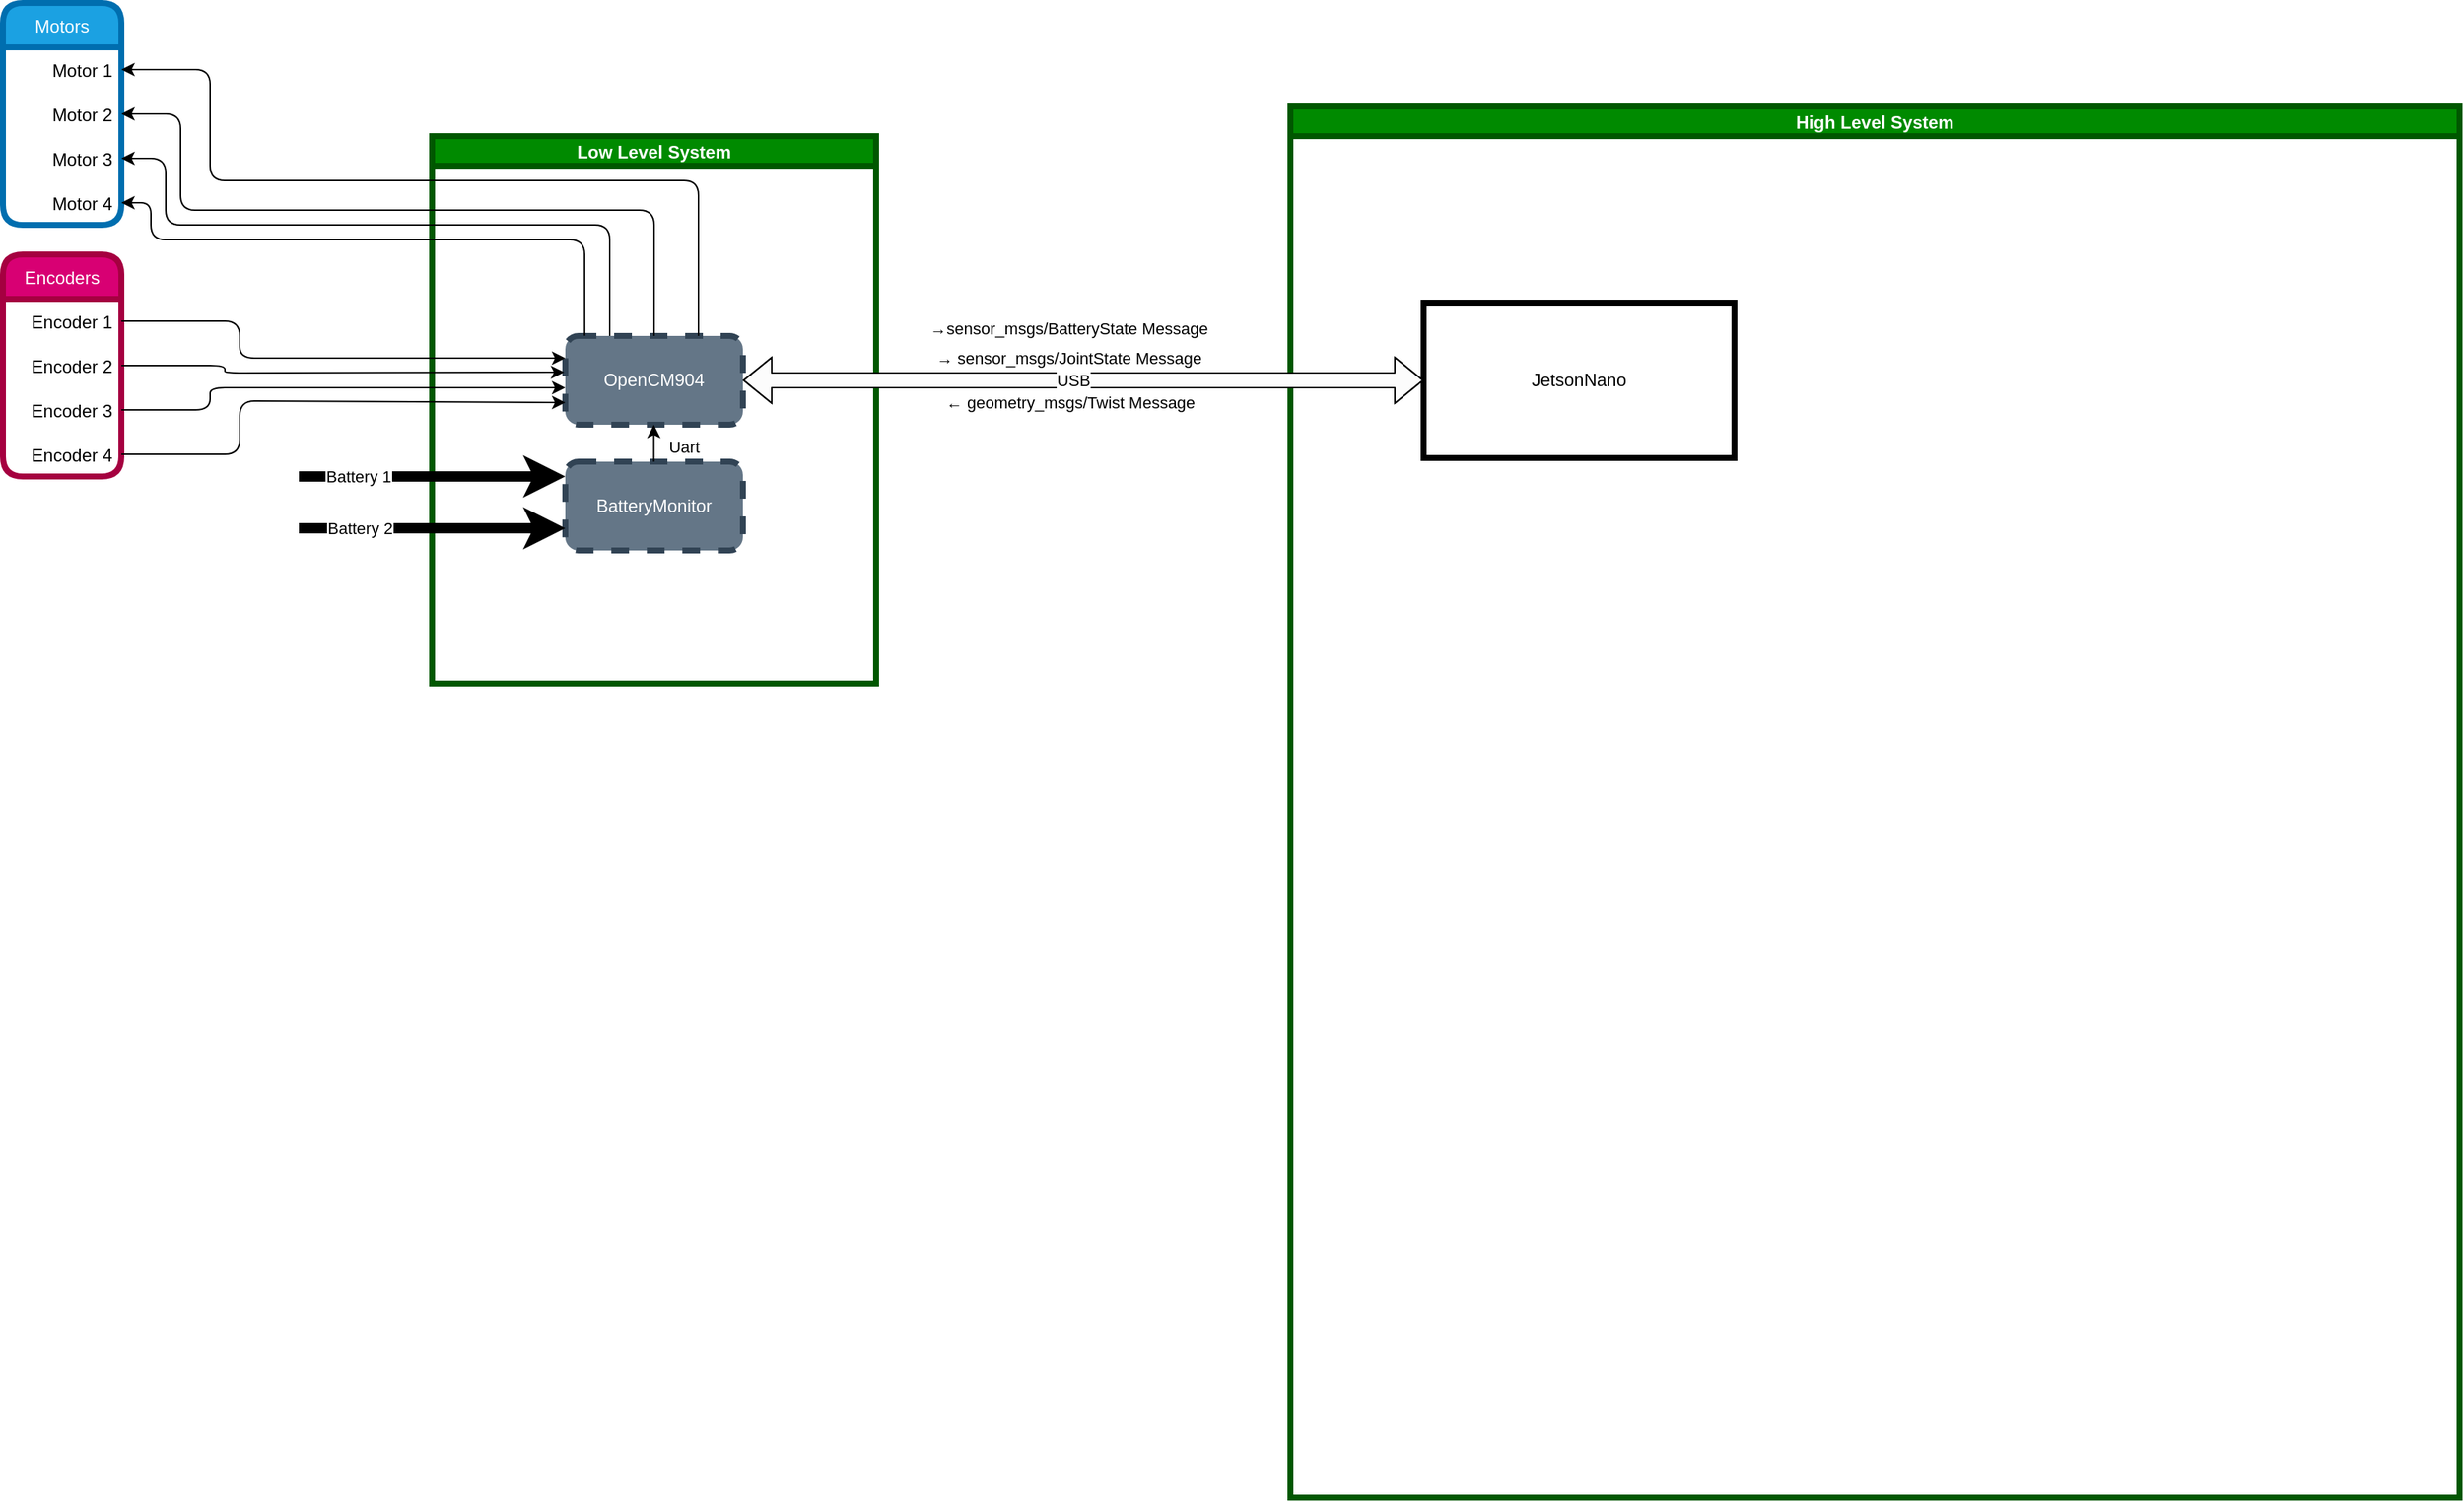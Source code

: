 <mxfile>
    <diagram id="1JWUZLBwZfysvkJWAlHS" name="Page-1">
        <mxGraphModel dx="624" dy="527" grid="1" gridSize="10" guides="1" tooltips="1" connect="1" arrows="1" fold="1" page="1" pageScale="1" pageWidth="850" pageHeight="1100" math="0" shadow="0">
            <root>
                <mxCell id="0"/>
                <mxCell id="1" parent="0"/>
                <mxCell id="7" value="Low Level System" style="swimlane;strokeColor=#005700;strokeWidth=4;fillColor=#008a00;fontStyle=1;startSize=20;fontColor=#ffffff;" parent="1" vertex="1">
                    <mxGeometry x="300" y="110" width="300" height="370" as="geometry"/>
                </mxCell>
                <mxCell id="9" value="OpenCM904" style="rounded=1;whiteSpace=wrap;html=1;dashed=1;strokeColor=#314354;strokeWidth=4;fillColor=#647687;fontColor=#ffffff;" parent="7" vertex="1">
                    <mxGeometry x="90" y="135" width="120" height="60" as="geometry"/>
                </mxCell>
                <mxCell id="10" value="BatteryMonitor" style="rounded=1;whiteSpace=wrap;html=1;dashed=1;strokeColor=#314354;strokeWidth=4;fillColor=#647687;fontColor=#ffffff;" parent="7" vertex="1">
                    <mxGeometry x="90" y="220" width="120" height="60" as="geometry"/>
                </mxCell>
                <mxCell id="13" value="" style="endArrow=classic;html=1;strokeWidth=7;entryX=0;entryY=0.75;entryDx=0;entryDy=0;" parent="7" edge="1">
                    <mxGeometry width="50" height="50" relative="1" as="geometry">
                        <mxPoint x="-90" y="230" as="sourcePoint"/>
                        <mxPoint x="90" y="230" as="targetPoint"/>
                    </mxGeometry>
                </mxCell>
                <mxCell id="15" value="Battery 1" style="edgeLabel;html=1;align=center;verticalAlign=middle;resizable=0;points=[];" parent="13" vertex="1" connectable="0">
                    <mxGeometry x="-0.559" relative="1" as="geometry">
                        <mxPoint as="offset"/>
                    </mxGeometry>
                </mxCell>
                <mxCell id="63" style="edgeStyle=none;rounded=1;jumpStyle=none;html=1;entryX=0.5;entryY=1;entryDx=0;entryDy=0;startFill=1;strokeWidth=1;fillColor=#FCFCFC;" parent="7" edge="1">
                    <mxGeometry relative="1" as="geometry">
                        <mxPoint x="149.79" y="220" as="sourcePoint"/>
                        <mxPoint x="149.79" y="195" as="targetPoint"/>
                    </mxGeometry>
                </mxCell>
                <mxCell id="64" value="Uart" style="edgeLabel;html=1;align=center;verticalAlign=middle;resizable=0;points=[];" parent="63" vertex="1" connectable="0">
                    <mxGeometry x="-0.503" relative="1" as="geometry">
                        <mxPoint x="20" y="-4" as="offset"/>
                    </mxGeometry>
                </mxCell>
                <mxCell id="12" value="" style="endArrow=classic;html=1;strokeWidth=7;entryX=0;entryY=0.75;entryDx=0;entryDy=0;" parent="1" target="10" edge="1">
                    <mxGeometry width="50" height="50" relative="1" as="geometry">
                        <mxPoint x="210" y="375" as="sourcePoint"/>
                        <mxPoint x="240" y="380" as="targetPoint"/>
                    </mxGeometry>
                </mxCell>
                <mxCell id="14" value="Battery 2" style="edgeLabel;html=1;align=center;verticalAlign=middle;resizable=0;points=[];" parent="12" vertex="1" connectable="0">
                    <mxGeometry x="-0.805" y="4" relative="1" as="geometry">
                        <mxPoint x="23" y="4" as="offset"/>
                    </mxGeometry>
                </mxCell>
                <mxCell id="20" value="Encoders" style="swimlane;fontStyle=0;childLayout=stackLayout;horizontal=1;startSize=30;horizontalStack=0;resizeParent=1;resizeParentMax=0;resizeLast=0;collapsible=1;marginBottom=0;strokeColor=#A50040;strokeWidth=4;fillColor=#d80073;rounded=1;portConstraintRotation=0;flipV=0;flipH=1;fontColor=#ffffff;" parent="1" vertex="1">
                    <mxGeometry x="10" y="190" width="80" height="150" as="geometry">
                        <mxRectangle x="-30" y="120" width="80" height="30" as="alternateBounds"/>
                    </mxGeometry>
                </mxCell>
                <mxCell id="21" value="Encoder 1" style="text;strokeColor=none;fillColor=none;align=right;verticalAlign=middle;spacingLeft=4;spacingRight=4;overflow=hidden;points=[[0,0.5],[1,0.5]];portConstraint=eastwest;rotatable=0;dashed=1;" parent="20" vertex="1">
                    <mxGeometry y="30" width="80" height="30" as="geometry"/>
                </mxCell>
                <mxCell id="22" value="Encoder 2" style="text;strokeColor=none;fillColor=none;align=right;verticalAlign=middle;spacingLeft=4;spacingRight=4;overflow=hidden;points=[[0,0.5],[1,0.5]];portConstraint=eastwest;rotatable=0;dashed=1;" parent="20" vertex="1">
                    <mxGeometry y="60" width="80" height="30" as="geometry"/>
                </mxCell>
                <mxCell id="23" value="Encoder 3" style="text;strokeColor=none;fillColor=none;align=right;verticalAlign=middle;spacingLeft=4;spacingRight=4;overflow=hidden;points=[[0,0.5],[1,0.5]];portConstraint=eastwest;rotatable=0;dashed=1;" parent="20" vertex="1">
                    <mxGeometry y="90" width="80" height="30" as="geometry"/>
                </mxCell>
                <mxCell id="25" value="Encoder 4" style="text;strokeColor=none;fillColor=none;align=right;verticalAlign=middle;spacingLeft=4;spacingRight=4;overflow=hidden;points=[[0,0.5],[1,0.5]];portConstraint=eastwest;rotatable=0;dashed=1;" parent="20" vertex="1">
                    <mxGeometry y="120" width="80" height="30" as="geometry"/>
                </mxCell>
                <mxCell id="26" style="edgeStyle=none;html=1;entryX=0;entryY=0.25;entryDx=0;entryDy=0;strokeWidth=1;" parent="1" source="21" target="9" edge="1">
                    <mxGeometry relative="1" as="geometry">
                        <Array as="points">
                            <mxPoint x="170" y="235"/>
                            <mxPoint x="170" y="260"/>
                        </Array>
                    </mxGeometry>
                </mxCell>
                <mxCell id="28" style="edgeStyle=none;html=1;strokeWidth=1;exitX=1;exitY=0.5;exitDx=0;exitDy=0;entryX=-0.006;entryY=0.409;entryDx=0;entryDy=0;entryPerimeter=0;" parent="1" source="22" target="9" edge="1">
                    <mxGeometry relative="1" as="geometry">
                        <mxPoint x="100" y="245.0" as="sourcePoint"/>
                        <mxPoint x="390" y="275" as="targetPoint"/>
                        <Array as="points">
                            <mxPoint x="160" y="265"/>
                            <mxPoint x="160" y="270"/>
                        </Array>
                    </mxGeometry>
                </mxCell>
                <mxCell id="29" style="edgeStyle=none;html=1;exitX=1;exitY=0.5;exitDx=0;exitDy=0;strokeWidth=1;" parent="1" source="23" edge="1">
                    <mxGeometry relative="1" as="geometry">
                        <mxPoint x="390" y="280" as="targetPoint"/>
                        <Array as="points">
                            <mxPoint x="150" y="295"/>
                            <mxPoint x="150" y="280"/>
                            <mxPoint x="390" y="280"/>
                        </Array>
                    </mxGeometry>
                </mxCell>
                <mxCell id="30" style="edgeStyle=none;html=1;entryX=0;entryY=0.75;entryDx=0;entryDy=0;strokeWidth=1;" parent="1" source="25" target="9" edge="1">
                    <mxGeometry relative="1" as="geometry">
                        <Array as="points">
                            <mxPoint x="170" y="325"/>
                            <mxPoint x="170" y="289"/>
                        </Array>
                    </mxGeometry>
                </mxCell>
                <mxCell id="32" value="Motors" style="swimlane;fontStyle=0;childLayout=stackLayout;horizontal=1;startSize=30;horizontalStack=0;resizeParent=1;resizeParentMax=0;resizeLast=0;collapsible=1;marginBottom=0;strokeColor=#006EAF;strokeWidth=4;fillColor=#1ba1e2;rounded=1;portConstraintRotation=0;flipV=0;flipH=1;fontColor=#ffffff;" parent="1" vertex="1">
                    <mxGeometry x="10" y="20" width="80" height="150" as="geometry">
                        <mxRectangle x="-30" y="120" width="80" height="30" as="alternateBounds"/>
                    </mxGeometry>
                </mxCell>
                <mxCell id="33" value="Motor 1" style="text;strokeColor=none;fillColor=none;align=right;verticalAlign=middle;spacingLeft=4;spacingRight=4;overflow=hidden;points=[[0,0.5],[1,0.5]];portConstraint=eastwest;rotatable=0;dashed=1;" parent="32" vertex="1">
                    <mxGeometry y="30" width="80" height="30" as="geometry"/>
                </mxCell>
                <mxCell id="34" value="Motor 2" style="text;strokeColor=none;fillColor=none;align=right;verticalAlign=middle;spacingLeft=4;spacingRight=4;overflow=hidden;points=[[0,0.5],[1,0.5]];portConstraint=eastwest;rotatable=0;dashed=1;" parent="32" vertex="1">
                    <mxGeometry y="60" width="80" height="30" as="geometry"/>
                </mxCell>
                <mxCell id="35" value="Motor 3" style="text;strokeColor=none;fillColor=none;align=right;verticalAlign=middle;spacingLeft=4;spacingRight=4;overflow=hidden;points=[[0,0.5],[1,0.5]];portConstraint=eastwest;rotatable=0;dashed=1;" parent="32" vertex="1">
                    <mxGeometry y="90" width="80" height="30" as="geometry"/>
                </mxCell>
                <mxCell id="36" value="Motor 4" style="text;strokeColor=none;fillColor=none;align=right;verticalAlign=middle;spacingLeft=4;spacingRight=4;overflow=hidden;points=[[0,0.5],[1,0.5]];portConstraint=eastwest;rotatable=0;dashed=1;" parent="32" vertex="1">
                    <mxGeometry y="120" width="80" height="30" as="geometry"/>
                </mxCell>
                <mxCell id="46" style="edgeStyle=none;rounded=1;jumpStyle=none;html=1;exitX=0.109;exitY=-0.003;exitDx=0;exitDy=0;entryX=1;entryY=0.5;entryDx=0;entryDy=0;startFill=1;strokeWidth=1;exitPerimeter=0;" parent="1" source="9" target="36" edge="1">
                    <mxGeometry relative="1" as="geometry">
                        <Array as="points">
                            <mxPoint x="403" y="180"/>
                            <mxPoint x="110" y="180"/>
                            <mxPoint x="110" y="155"/>
                        </Array>
                    </mxGeometry>
                </mxCell>
                <mxCell id="47" style="edgeStyle=none;rounded=1;jumpStyle=none;html=1;exitX=0.25;exitY=0;exitDx=0;exitDy=0;entryX=1;entryY=0.5;entryDx=0;entryDy=0;startFill=1;strokeWidth=1;" parent="1" source="9" target="35" edge="1">
                    <mxGeometry relative="1" as="geometry">
                        <Array as="points">
                            <mxPoint x="420" y="170"/>
                            <mxPoint x="120" y="170"/>
                            <mxPoint x="120" y="125"/>
                        </Array>
                    </mxGeometry>
                </mxCell>
                <mxCell id="48" style="edgeStyle=none;rounded=1;jumpStyle=none;html=1;exitX=0.5;exitY=0;exitDx=0;exitDy=0;startFill=1;strokeWidth=1;" parent="1" source="9" edge="1">
                    <mxGeometry relative="1" as="geometry">
                        <mxPoint x="90" y="95" as="targetPoint"/>
                        <Array as="points">
                            <mxPoint x="450" y="160"/>
                            <mxPoint x="130" y="160"/>
                            <mxPoint x="130" y="95"/>
                        </Array>
                    </mxGeometry>
                </mxCell>
                <mxCell id="49" style="edgeStyle=none;rounded=1;jumpStyle=none;html=1;exitX=0.75;exitY=0;exitDx=0;exitDy=0;entryX=1;entryY=0.5;entryDx=0;entryDy=0;startFill=1;strokeWidth=1;" parent="1" source="9" target="33" edge="1">
                    <mxGeometry relative="1" as="geometry">
                        <Array as="points">
                            <mxPoint x="480" y="140"/>
                            <mxPoint x="150" y="140"/>
                            <mxPoint x="150" y="65"/>
                        </Array>
                    </mxGeometry>
                </mxCell>
                <mxCell id="50" value="High Level System" style="swimlane;strokeColor=#005700;strokeWidth=4;fillColor=#008a00;fontStyle=1;startSize=20;fontColor=#ffffff;" parent="1" vertex="1">
                    <mxGeometry x="880" y="90" width="790" height="940" as="geometry"/>
                </mxCell>
                <mxCell id="56" value="JetsonNano" style="rounded=0;whiteSpace=wrap;html=1;strokeWidth=4;" parent="50" vertex="1">
                    <mxGeometry x="90" y="132.5" width="210" height="105" as="geometry"/>
                </mxCell>
                <mxCell id="55" value="" style="shape=flexArrow;endArrow=classic;startArrow=classic;html=1;rounded=1;strokeWidth=1;jumpStyle=none;exitX=1;exitY=0.5;exitDx=0;exitDy=0;fillColor=#FCFCFC;" parent="1" source="9" target="56" edge="1">
                    <mxGeometry width="100" height="100" relative="1" as="geometry">
                        <mxPoint x="610" y="340" as="sourcePoint"/>
                        <mxPoint x="800" y="275" as="targetPoint"/>
                        <Array as="points">
                            <mxPoint x="630" y="275"/>
                        </Array>
                    </mxGeometry>
                </mxCell>
                <mxCell id="59" value="USB" style="edgeLabel;html=1;align=center;verticalAlign=middle;resizable=0;points=[];" parent="55" vertex="1" connectable="0">
                    <mxGeometry x="-0.033" relative="1" as="geometry">
                        <mxPoint as="offset"/>
                    </mxGeometry>
                </mxCell>
                <mxCell id="61" value="→ sensor_msgs/JointState Message" style="edgeLabel;html=1;align=center;verticalAlign=middle;resizable=0;points=[];" parent="55" vertex="1" connectable="0">
                    <mxGeometry x="-0.334" relative="1" as="geometry">
                        <mxPoint x="67" y="-15" as="offset"/>
                    </mxGeometry>
                </mxCell>
                <mxCell id="66" value="→sensor_msgs/BatteryState Message" style="edgeLabel;html=1;align=center;verticalAlign=middle;resizable=0;points=[];" parent="55" vertex="1" connectable="0">
                    <mxGeometry x="-0.263" y="3" relative="1" as="geometry">
                        <mxPoint x="50" y="-32" as="offset"/>
                    </mxGeometry>
                </mxCell>
                <mxCell id="67" value="← geometry_msgs/Twist Message" style="edgeLabel;html=1;align=center;verticalAlign=middle;resizable=0;points=[];" parent="55" vertex="1" connectable="0">
                    <mxGeometry x="-0.271" y="1" relative="1" as="geometry">
                        <mxPoint x="53" y="16" as="offset"/>
                    </mxGeometry>
                </mxCell>
            </root>
        </mxGraphModel>
    </diagram>
</mxfile>